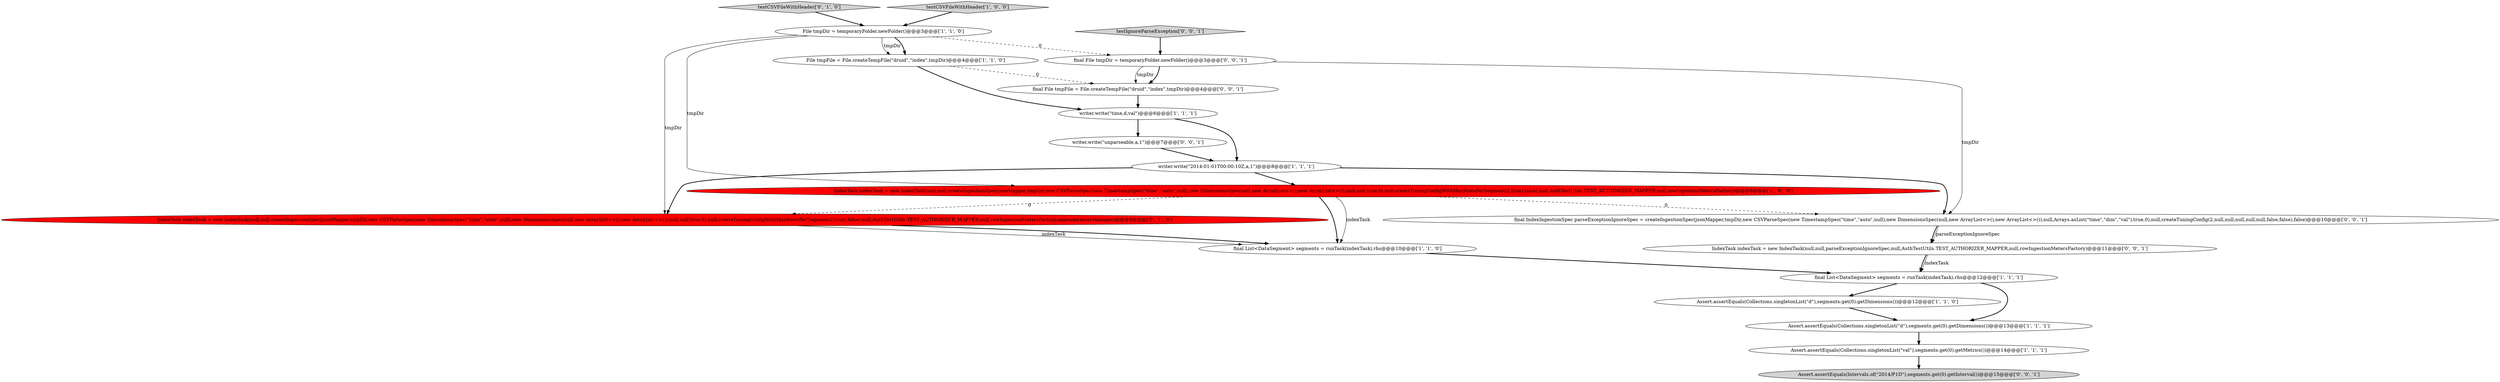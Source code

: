digraph {
4 [style = filled, label = "IndexTask indexTask = new IndexTask(null,null,createIngestionSpec(jsonMapper,tmpDir,new CSVParseSpec(new TimestampSpec(\"time\",\"auto\",null),new DimensionsSpec(null,new ArrayList<>(),new ArrayList<>()),null,null,true,0),null,createTuningConfigWithMaxRowsPerSegment(2,true),false),null,AuthTestUtils.TEST_AUTHORIZER_MAPPER,null,rowIngestionMetersFactory)@@@9@@@['1', '0', '0']", fillcolor = red, shape = ellipse image = "AAA1AAABBB1BBB"];
8 [style = filled, label = "Assert.assertEquals(Collections.singletonList(\"d\"),segments.get(0).getDimensions())@@@12@@@['1', '1', '0']", fillcolor = white, shape = ellipse image = "AAA0AAABBB1BBB"];
9 [style = filled, label = "Assert.assertEquals(Collections.singletonList(\"d\"),segments.get(0).getDimensions())@@@13@@@['1', '1', '1']", fillcolor = white, shape = ellipse image = "AAA0AAABBB1BBB"];
11 [style = filled, label = "IndexTask indexTask = new IndexTask(null,null,createIngestionSpec(jsonMapper,tmpDir,new CSVParseSpec(new TimestampSpec(\"time\",\"auto\",null),new DimensionsSpec(null,new ArrayList<>(),new ArrayList<>()),null,null,true,0),null,createTuningConfigWithMaxRowsPerSegment(2,true),false),null,AuthTestUtils.TEST_AUTHORIZER_MAPPER,null,rowIngestionMetersFactory,appenderatorsManager)@@@9@@@['0', '1', '0']", fillcolor = red, shape = ellipse image = "AAA1AAABBB2BBB"];
18 [style = filled, label = "writer.write(\"unparseable,a,1\")@@@7@@@['0', '0', '1']", fillcolor = white, shape = ellipse image = "AAA0AAABBB3BBB"];
3 [style = filled, label = "File tmpDir = temporaryFolder.newFolder()@@@3@@@['1', '1', '0']", fillcolor = white, shape = ellipse image = "AAA0AAABBB1BBB"];
13 [style = filled, label = "final File tmpFile = File.createTempFile(\"druid\",\"index\",tmpDir)@@@4@@@['0', '0', '1']", fillcolor = white, shape = ellipse image = "AAA0AAABBB3BBB"];
5 [style = filled, label = "File tmpFile = File.createTempFile(\"druid\",\"index\",tmpDir)@@@4@@@['1', '1', '0']", fillcolor = white, shape = ellipse image = "AAA0AAABBB1BBB"];
15 [style = filled, label = "final IndexIngestionSpec parseExceptionIgnoreSpec = createIngestionSpec(jsonMapper,tmpDir,new CSVParseSpec(new TimestampSpec(\"time\",\"auto\",null),new DimensionsSpec(null,new ArrayList<>(),new ArrayList<>()),null,Arrays.asList(\"time\",\"dim\",\"val\"),true,0),null,createTuningConfig(2,null,null,null,null,null,false,false),false)@@@10@@@['0', '0', '1']", fillcolor = white, shape = ellipse image = "AAA0AAABBB3BBB"];
19 [style = filled, label = "testIgnoreParseException['0', '0', '1']", fillcolor = lightgray, shape = diamond image = "AAA0AAABBB3BBB"];
16 [style = filled, label = "final File tmpDir = temporaryFolder.newFolder()@@@3@@@['0', '0', '1']", fillcolor = white, shape = ellipse image = "AAA0AAABBB3BBB"];
2 [style = filled, label = "writer.write(\"time,d,val\")@@@6@@@['1', '1', '1']", fillcolor = white, shape = ellipse image = "AAA0AAABBB1BBB"];
17 [style = filled, label = "Assert.assertEquals(Intervals.of(\"2014/P1D\"),segments.get(0).getInterval())@@@15@@@['0', '0', '1']", fillcolor = lightgray, shape = ellipse image = "AAA0AAABBB3BBB"];
7 [style = filled, label = "final List<DataSegment> segments = runTask(indexTask).rhs@@@12@@@['1', '1', '1']", fillcolor = white, shape = ellipse image = "AAA0AAABBB1BBB"];
6 [style = filled, label = "writer.write(\"2014-01-01T00:00:10Z,a,1\")@@@8@@@['1', '1', '1']", fillcolor = white, shape = ellipse image = "AAA0AAABBB1BBB"];
14 [style = filled, label = "IndexTask indexTask = new IndexTask(null,null,parseExceptionIgnoreSpec,null,AuthTestUtils.TEST_AUTHORIZER_MAPPER,null,rowIngestionMetersFactory)@@@11@@@['0', '0', '1']", fillcolor = white, shape = ellipse image = "AAA0AAABBB3BBB"];
10 [style = filled, label = "final List<DataSegment> segments = runTask(indexTask).rhs@@@10@@@['1', '1', '0']", fillcolor = white, shape = ellipse image = "AAA0AAABBB1BBB"];
12 [style = filled, label = "testCSVFileWithHeader['0', '1', '0']", fillcolor = lightgray, shape = diamond image = "AAA0AAABBB2BBB"];
1 [style = filled, label = "testCSVFileWithHeader['1', '0', '0']", fillcolor = lightgray, shape = diamond image = "AAA0AAABBB1BBB"];
0 [style = filled, label = "Assert.assertEquals(Collections.singletonList(\"val\"),segments.get(0).getMetrics())@@@14@@@['1', '1', '1']", fillcolor = white, shape = ellipse image = "AAA0AAABBB1BBB"];
5->13 [style = dashed, label="0"];
4->10 [style = solid, label="indexTask"];
4->10 [style = bold, label=""];
14->7 [style = solid, label="indexTask"];
16->13 [style = bold, label=""];
9->0 [style = bold, label=""];
15->14 [style = bold, label=""];
16->15 [style = solid, label="tmpDir"];
3->5 [style = solid, label="tmpDir"];
2->6 [style = bold, label=""];
0->17 [style = bold, label=""];
3->16 [style = dashed, label="0"];
1->3 [style = bold, label=""];
2->18 [style = bold, label=""];
7->8 [style = bold, label=""];
10->7 [style = bold, label=""];
6->15 [style = bold, label=""];
15->14 [style = solid, label="parseExceptionIgnoreSpec"];
11->10 [style = solid, label="indexTask"];
14->7 [style = bold, label=""];
19->16 [style = bold, label=""];
16->13 [style = solid, label="tmpDir"];
7->9 [style = bold, label=""];
6->4 [style = bold, label=""];
5->2 [style = bold, label=""];
3->5 [style = bold, label=""];
3->4 [style = solid, label="tmpDir"];
18->6 [style = bold, label=""];
11->10 [style = bold, label=""];
4->15 [style = dashed, label="0"];
6->11 [style = bold, label=""];
8->9 [style = bold, label=""];
12->3 [style = bold, label=""];
4->11 [style = dashed, label="0"];
3->11 [style = solid, label="tmpDir"];
13->2 [style = bold, label=""];
}
